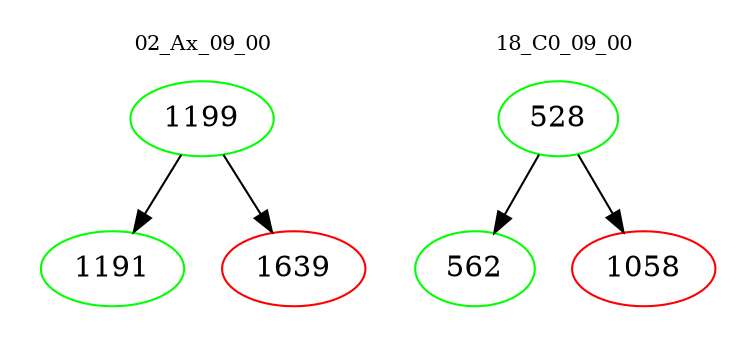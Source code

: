 digraph{
subgraph cluster_0 {
color = white
label = "02_Ax_09_00";
fontsize=10;
T0_1199 [label="1199", color="green"]
T0_1199 -> T0_1191 [color="black"]
T0_1191 [label="1191", color="green"]
T0_1199 -> T0_1639 [color="black"]
T0_1639 [label="1639", color="red"]
}
subgraph cluster_1 {
color = white
label = "18_C0_09_00";
fontsize=10;
T1_528 [label="528", color="green"]
T1_528 -> T1_562 [color="black"]
T1_562 [label="562", color="green"]
T1_528 -> T1_1058 [color="black"]
T1_1058 [label="1058", color="red"]
}
}

